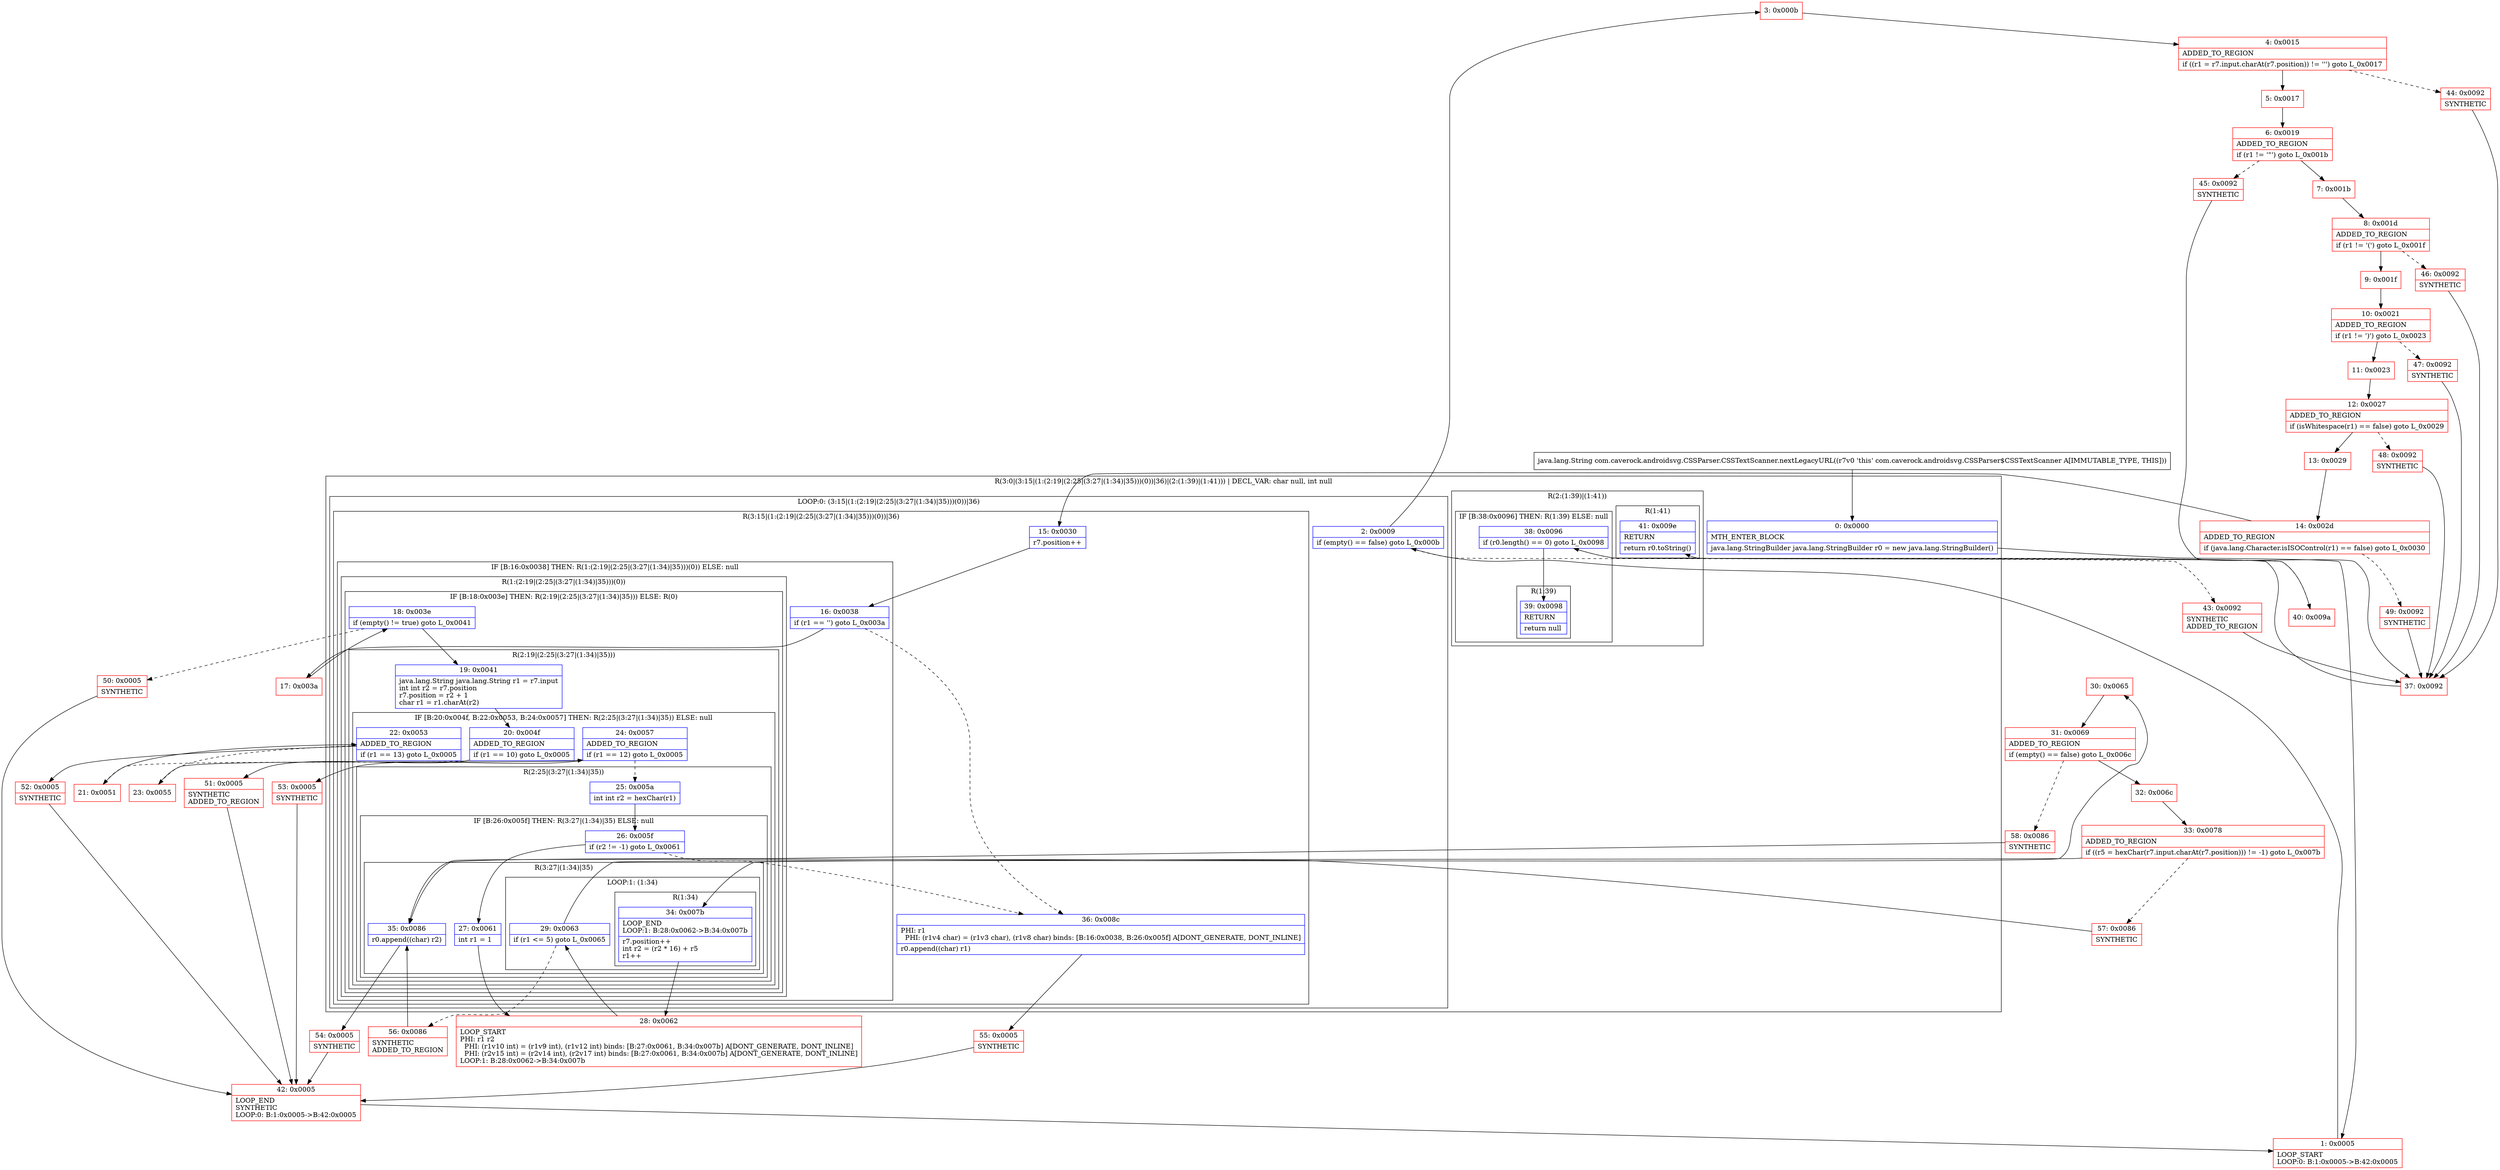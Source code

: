 digraph "CFG forcom.caverock.androidsvg.CSSParser.CSSTextScanner.nextLegacyURL()Ljava\/lang\/String;" {
subgraph cluster_Region_1685376797 {
label = "R(3:0|(3:15|(1:(2:19|(2:25|(3:27|(1:34)|35)))(0))|36)|(2:(1:39)|(1:41))) | DECL_VAR: char null, int null\l";
node [shape=record,color=blue];
Node_0 [shape=record,label="{0\:\ 0x0000|MTH_ENTER_BLOCK\l|java.lang.StringBuilder java.lang.StringBuilder r0 = new java.lang.StringBuilder()\l}"];
subgraph cluster_LoopRegion_700952952 {
label = "LOOP:0: (3:15|(1:(2:19|(2:25|(3:27|(1:34)|35)))(0))|36)";
node [shape=record,color=blue];
Node_2 [shape=record,label="{2\:\ 0x0009|if (empty() == false) goto L_0x000b\l}"];
subgraph cluster_Region_1273603752 {
label = "R(3:15|(1:(2:19|(2:25|(3:27|(1:34)|35)))(0))|36)";
node [shape=record,color=blue];
Node_15 [shape=record,label="{15\:\ 0x0030|r7.position++\l}"];
subgraph cluster_IfRegion_1933659167 {
label = "IF [B:16:0x0038] THEN: R(1:(2:19|(2:25|(3:27|(1:34)|35)))(0)) ELSE: null";
node [shape=record,color=blue];
Node_16 [shape=record,label="{16\:\ 0x0038|if (r1 == '') goto L_0x003a\l}"];
subgraph cluster_Region_493574751 {
label = "R(1:(2:19|(2:25|(3:27|(1:34)|35)))(0))";
node [shape=record,color=blue];
subgraph cluster_IfRegion_418039308 {
label = "IF [B:18:0x003e] THEN: R(2:19|(2:25|(3:27|(1:34)|35))) ELSE: R(0)";
node [shape=record,color=blue];
Node_18 [shape=record,label="{18\:\ 0x003e|if (empty() != true) goto L_0x0041\l}"];
subgraph cluster_Region_1973119202 {
label = "R(2:19|(2:25|(3:27|(1:34)|35)))";
node [shape=record,color=blue];
Node_19 [shape=record,label="{19\:\ 0x0041|java.lang.String java.lang.String r1 = r7.input\lint int r2 = r7.position\lr7.position = r2 + 1\lchar r1 = r1.charAt(r2)\l}"];
subgraph cluster_IfRegion_906956618 {
label = "IF [B:20:0x004f, B:22:0x0053, B:24:0x0057] THEN: R(2:25|(3:27|(1:34)|35)) ELSE: null";
node [shape=record,color=blue];
Node_20 [shape=record,label="{20\:\ 0x004f|ADDED_TO_REGION\l|if (r1 == 10) goto L_0x0005\l}"];
Node_22 [shape=record,label="{22\:\ 0x0053|ADDED_TO_REGION\l|if (r1 == 13) goto L_0x0005\l}"];
Node_24 [shape=record,label="{24\:\ 0x0057|ADDED_TO_REGION\l|if (r1 == 12) goto L_0x0005\l}"];
subgraph cluster_Region_1078257076 {
label = "R(2:25|(3:27|(1:34)|35))";
node [shape=record,color=blue];
Node_25 [shape=record,label="{25\:\ 0x005a|int int r2 = hexChar(r1)\l}"];
subgraph cluster_IfRegion_393138523 {
label = "IF [B:26:0x005f] THEN: R(3:27|(1:34)|35) ELSE: null";
node [shape=record,color=blue];
Node_26 [shape=record,label="{26\:\ 0x005f|if (r2 != \-1) goto L_0x0061\l}"];
subgraph cluster_Region_1844406784 {
label = "R(3:27|(1:34)|35)";
node [shape=record,color=blue];
Node_27 [shape=record,label="{27\:\ 0x0061|int r1 = 1\l}"];
subgraph cluster_LoopRegion_1498802595 {
label = "LOOP:1: (1:34)";
node [shape=record,color=blue];
Node_29 [shape=record,label="{29\:\ 0x0063|if (r1 \<= 5) goto L_0x0065\l}"];
subgraph cluster_Region_1857440038 {
label = "R(1:34)";
node [shape=record,color=blue];
Node_34 [shape=record,label="{34\:\ 0x007b|LOOP_END\lLOOP:1: B:28:0x0062\-\>B:34:0x007b\l|r7.position++\lint r2 = (r2 * 16) + r5\lr1++\l}"];
}
}
Node_35 [shape=record,label="{35\:\ 0x0086|r0.append((char) r2)\l}"];
}
}
}
}
}
subgraph cluster_Region_1956914686 {
label = "R(0)";
node [shape=record,color=blue];
}
}
}
}
Node_36 [shape=record,label="{36\:\ 0x008c|PHI: r1 \l  PHI: (r1v4 char) = (r1v3 char), (r1v8 char) binds: [B:16:0x0038, B:26:0x005f] A[DONT_GENERATE, DONT_INLINE]\l|r0.append((char) r1)\l}"];
}
}
subgraph cluster_Region_1618744931 {
label = "R(2:(1:39)|(1:41))";
node [shape=record,color=blue];
subgraph cluster_IfRegion_570199787 {
label = "IF [B:38:0x0096] THEN: R(1:39) ELSE: null";
node [shape=record,color=blue];
Node_38 [shape=record,label="{38\:\ 0x0096|if (r0.length() == 0) goto L_0x0098\l}"];
subgraph cluster_Region_654446993 {
label = "R(1:39)";
node [shape=record,color=blue];
Node_39 [shape=record,label="{39\:\ 0x0098|RETURN\l|return null\l}"];
}
}
subgraph cluster_Region_1664262638 {
label = "R(1:41)";
node [shape=record,color=blue];
Node_41 [shape=record,label="{41\:\ 0x009e|RETURN\l|return r0.toString()\l}"];
}
}
}
Node_1 [shape=record,color=red,label="{1\:\ 0x0005|LOOP_START\lLOOP:0: B:1:0x0005\-\>B:42:0x0005\l}"];
Node_3 [shape=record,color=red,label="{3\:\ 0x000b}"];
Node_4 [shape=record,color=red,label="{4\:\ 0x0015|ADDED_TO_REGION\l|if ((r1 = r7.input.charAt(r7.position)) != ''') goto L_0x0017\l}"];
Node_5 [shape=record,color=red,label="{5\:\ 0x0017}"];
Node_6 [shape=record,color=red,label="{6\:\ 0x0019|ADDED_TO_REGION\l|if (r1 != '\"') goto L_0x001b\l}"];
Node_7 [shape=record,color=red,label="{7\:\ 0x001b}"];
Node_8 [shape=record,color=red,label="{8\:\ 0x001d|ADDED_TO_REGION\l|if (r1 != '(') goto L_0x001f\l}"];
Node_9 [shape=record,color=red,label="{9\:\ 0x001f}"];
Node_10 [shape=record,color=red,label="{10\:\ 0x0021|ADDED_TO_REGION\l|if (r1 != ')') goto L_0x0023\l}"];
Node_11 [shape=record,color=red,label="{11\:\ 0x0023}"];
Node_12 [shape=record,color=red,label="{12\:\ 0x0027|ADDED_TO_REGION\l|if (isWhitespace(r1) == false) goto L_0x0029\l}"];
Node_13 [shape=record,color=red,label="{13\:\ 0x0029}"];
Node_14 [shape=record,color=red,label="{14\:\ 0x002d|ADDED_TO_REGION\l|if (java.lang.Character.isISOControl(r1) == false) goto L_0x0030\l}"];
Node_17 [shape=record,color=red,label="{17\:\ 0x003a}"];
Node_21 [shape=record,color=red,label="{21\:\ 0x0051}"];
Node_23 [shape=record,color=red,label="{23\:\ 0x0055}"];
Node_28 [shape=record,color=red,label="{28\:\ 0x0062|LOOP_START\lPHI: r1 r2 \l  PHI: (r1v10 int) = (r1v9 int), (r1v12 int) binds: [B:27:0x0061, B:34:0x007b] A[DONT_GENERATE, DONT_INLINE]\l  PHI: (r2v15 int) = (r2v14 int), (r2v17 int) binds: [B:27:0x0061, B:34:0x007b] A[DONT_GENERATE, DONT_INLINE]\lLOOP:1: B:28:0x0062\-\>B:34:0x007b\l}"];
Node_30 [shape=record,color=red,label="{30\:\ 0x0065}"];
Node_31 [shape=record,color=red,label="{31\:\ 0x0069|ADDED_TO_REGION\l|if (empty() == false) goto L_0x006c\l}"];
Node_32 [shape=record,color=red,label="{32\:\ 0x006c}"];
Node_33 [shape=record,color=red,label="{33\:\ 0x0078|ADDED_TO_REGION\l|if ((r5 = hexChar(r7.input.charAt(r7.position))) != \-1) goto L_0x007b\l}"];
Node_37 [shape=record,color=red,label="{37\:\ 0x0092}"];
Node_40 [shape=record,color=red,label="{40\:\ 0x009a}"];
Node_42 [shape=record,color=red,label="{42\:\ 0x0005|LOOP_END\lSYNTHETIC\lLOOP:0: B:1:0x0005\-\>B:42:0x0005\l}"];
Node_43 [shape=record,color=red,label="{43\:\ 0x0092|SYNTHETIC\lADDED_TO_REGION\l}"];
Node_44 [shape=record,color=red,label="{44\:\ 0x0092|SYNTHETIC\l}"];
Node_45 [shape=record,color=red,label="{45\:\ 0x0092|SYNTHETIC\l}"];
Node_46 [shape=record,color=red,label="{46\:\ 0x0092|SYNTHETIC\l}"];
Node_47 [shape=record,color=red,label="{47\:\ 0x0092|SYNTHETIC\l}"];
Node_48 [shape=record,color=red,label="{48\:\ 0x0092|SYNTHETIC\l}"];
Node_49 [shape=record,color=red,label="{49\:\ 0x0092|SYNTHETIC\l}"];
Node_50 [shape=record,color=red,label="{50\:\ 0x0005|SYNTHETIC\l}"];
Node_51 [shape=record,color=red,label="{51\:\ 0x0005|SYNTHETIC\lADDED_TO_REGION\l}"];
Node_52 [shape=record,color=red,label="{52\:\ 0x0005|SYNTHETIC\l}"];
Node_53 [shape=record,color=red,label="{53\:\ 0x0005|SYNTHETIC\l}"];
Node_54 [shape=record,color=red,label="{54\:\ 0x0005|SYNTHETIC\l}"];
Node_55 [shape=record,color=red,label="{55\:\ 0x0005|SYNTHETIC\l}"];
Node_56 [shape=record,color=red,label="{56\:\ 0x0086|SYNTHETIC\lADDED_TO_REGION\l}"];
Node_57 [shape=record,color=red,label="{57\:\ 0x0086|SYNTHETIC\l}"];
Node_58 [shape=record,color=red,label="{58\:\ 0x0086|SYNTHETIC\l}"];
MethodNode[shape=record,label="{java.lang.String com.caverock.androidsvg.CSSParser.CSSTextScanner.nextLegacyURL((r7v0 'this' com.caverock.androidsvg.CSSParser$CSSTextScanner A[IMMUTABLE_TYPE, THIS])) }"];
MethodNode -> Node_0;
Node_0 -> Node_1;
Node_2 -> Node_3;
Node_2 -> Node_43[style=dashed];
Node_15 -> Node_16;
Node_16 -> Node_17;
Node_16 -> Node_36[style=dashed];
Node_18 -> Node_19;
Node_18 -> Node_50[style=dashed];
Node_19 -> Node_20;
Node_20 -> Node_21[style=dashed];
Node_20 -> Node_51;
Node_22 -> Node_23[style=dashed];
Node_22 -> Node_52;
Node_24 -> Node_25[style=dashed];
Node_24 -> Node_53;
Node_25 -> Node_26;
Node_26 -> Node_27;
Node_26 -> Node_36[style=dashed];
Node_27 -> Node_28;
Node_29 -> Node_30;
Node_29 -> Node_56[style=dashed];
Node_34 -> Node_28;
Node_35 -> Node_54;
Node_36 -> Node_55;
Node_38 -> Node_39;
Node_38 -> Node_40[style=dashed];
Node_1 -> Node_2;
Node_3 -> Node_4;
Node_4 -> Node_5;
Node_4 -> Node_44[style=dashed];
Node_5 -> Node_6;
Node_6 -> Node_7;
Node_6 -> Node_45[style=dashed];
Node_7 -> Node_8;
Node_8 -> Node_9;
Node_8 -> Node_46[style=dashed];
Node_9 -> Node_10;
Node_10 -> Node_11;
Node_10 -> Node_47[style=dashed];
Node_11 -> Node_12;
Node_12 -> Node_13;
Node_12 -> Node_48[style=dashed];
Node_13 -> Node_14;
Node_14 -> Node_15;
Node_14 -> Node_49[style=dashed];
Node_17 -> Node_18;
Node_21 -> Node_22;
Node_23 -> Node_24;
Node_28 -> Node_29;
Node_30 -> Node_31;
Node_31 -> Node_32;
Node_31 -> Node_58[style=dashed];
Node_32 -> Node_33;
Node_33 -> Node_34;
Node_33 -> Node_57[style=dashed];
Node_37 -> Node_38;
Node_40 -> Node_41;
Node_42 -> Node_1;
Node_43 -> Node_37;
Node_44 -> Node_37;
Node_45 -> Node_37;
Node_46 -> Node_37;
Node_47 -> Node_37;
Node_48 -> Node_37;
Node_49 -> Node_37;
Node_50 -> Node_42;
Node_51 -> Node_42;
Node_52 -> Node_42;
Node_53 -> Node_42;
Node_54 -> Node_42;
Node_55 -> Node_42;
Node_56 -> Node_35;
Node_57 -> Node_35;
Node_58 -> Node_35;
}

